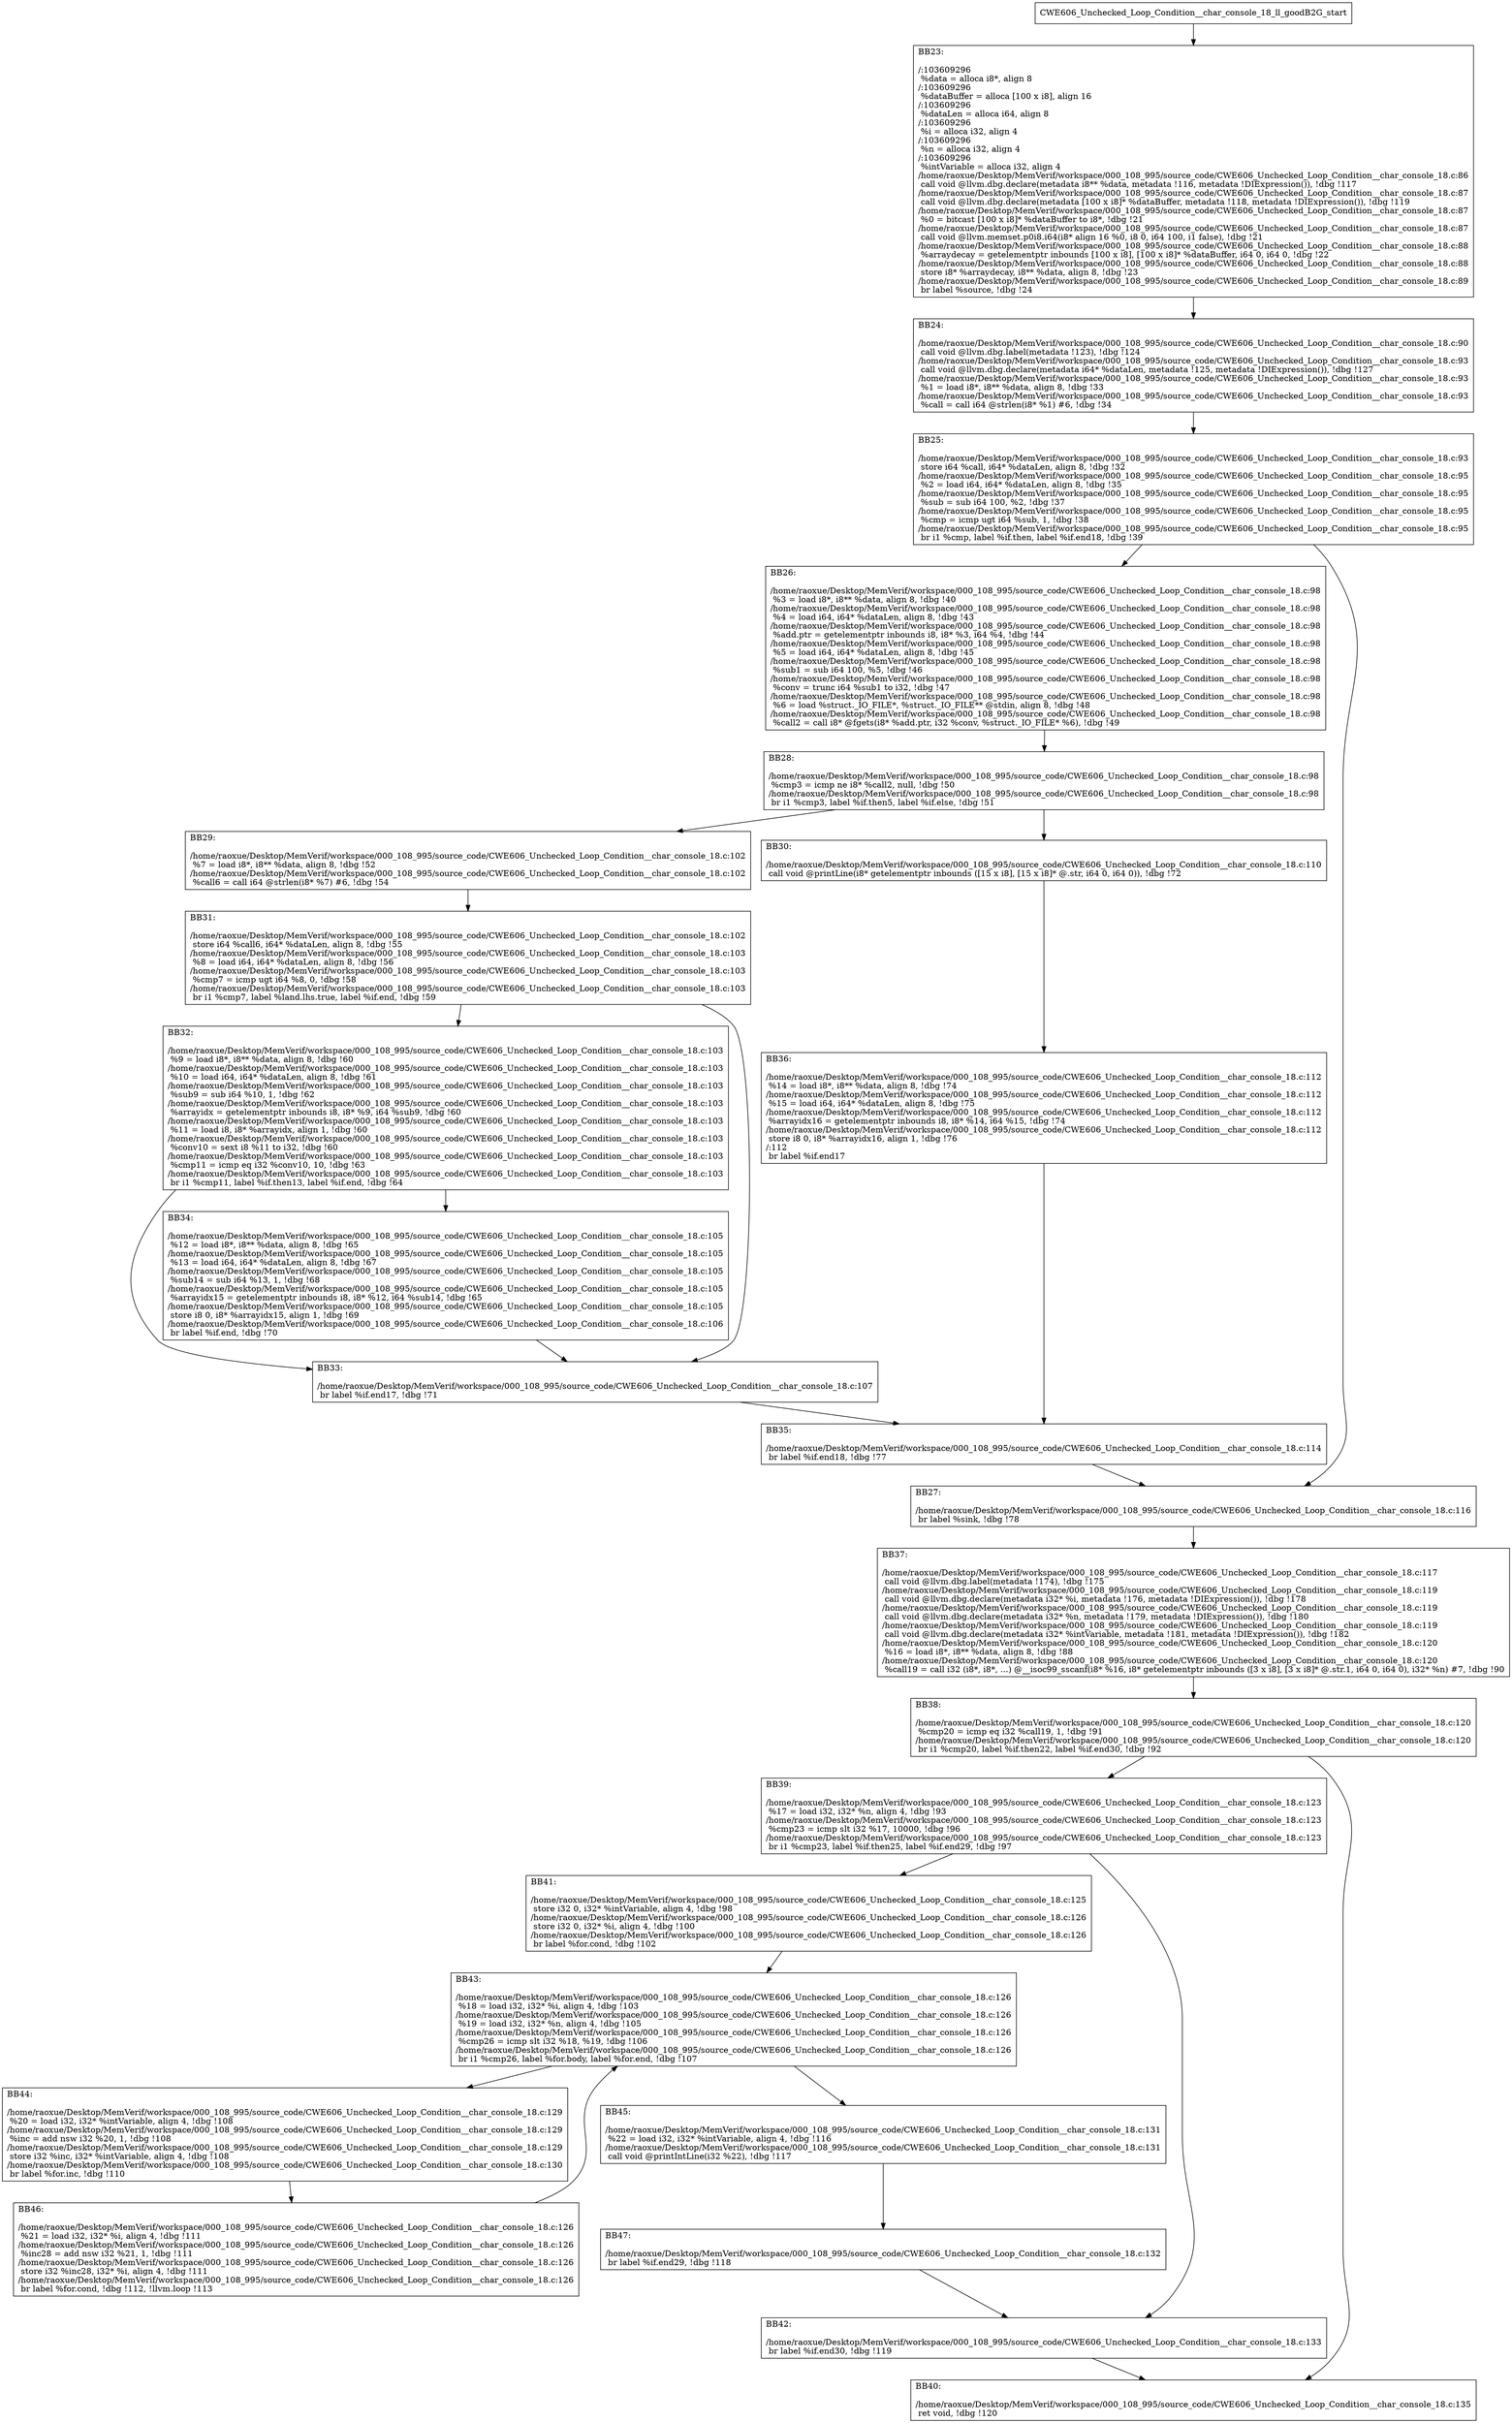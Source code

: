 digraph "CFG for'CWE606_Unchecked_Loop_Condition__char_console_18_ll_goodB2G' function" {
	BBCWE606_Unchecked_Loop_Condition__char_console_18_ll_goodB2G_start[shape=record,label="{CWE606_Unchecked_Loop_Condition__char_console_18_ll_goodB2G_start}"];
	BBCWE606_Unchecked_Loop_Condition__char_console_18_ll_goodB2G_start-> CWE606_Unchecked_Loop_Condition__char_console_18_ll_goodB2GBB23;
	CWE606_Unchecked_Loop_Condition__char_console_18_ll_goodB2GBB23 [shape=record, label="{BB23:\l\l/:103609296\l
  %data = alloca i8*, align 8\l
/:103609296\l
  %dataBuffer = alloca [100 x i8], align 16\l
/:103609296\l
  %dataLen = alloca i64, align 8\l
/:103609296\l
  %i = alloca i32, align 4\l
/:103609296\l
  %n = alloca i32, align 4\l
/:103609296\l
  %intVariable = alloca i32, align 4\l
/home/raoxue/Desktop/MemVerif/workspace/000_108_995/source_code/CWE606_Unchecked_Loop_Condition__char_console_18.c:86\l
  call void @llvm.dbg.declare(metadata i8** %data, metadata !116, metadata !DIExpression()), !dbg !117\l
/home/raoxue/Desktop/MemVerif/workspace/000_108_995/source_code/CWE606_Unchecked_Loop_Condition__char_console_18.c:87\l
  call void @llvm.dbg.declare(metadata [100 x i8]* %dataBuffer, metadata !118, metadata !DIExpression()), !dbg !119\l
/home/raoxue/Desktop/MemVerif/workspace/000_108_995/source_code/CWE606_Unchecked_Loop_Condition__char_console_18.c:87\l
  %0 = bitcast [100 x i8]* %dataBuffer to i8*, !dbg !21\l
/home/raoxue/Desktop/MemVerif/workspace/000_108_995/source_code/CWE606_Unchecked_Loop_Condition__char_console_18.c:87\l
  call void @llvm.memset.p0i8.i64(i8* align 16 %0, i8 0, i64 100, i1 false), !dbg !21\l
/home/raoxue/Desktop/MemVerif/workspace/000_108_995/source_code/CWE606_Unchecked_Loop_Condition__char_console_18.c:88\l
  %arraydecay = getelementptr inbounds [100 x i8], [100 x i8]* %dataBuffer, i64 0, i64 0, !dbg !22\l
/home/raoxue/Desktop/MemVerif/workspace/000_108_995/source_code/CWE606_Unchecked_Loop_Condition__char_console_18.c:88\l
  store i8* %arraydecay, i8** %data, align 8, !dbg !23\l
/home/raoxue/Desktop/MemVerif/workspace/000_108_995/source_code/CWE606_Unchecked_Loop_Condition__char_console_18.c:89\l
  br label %source, !dbg !24\l
}"];
	CWE606_Unchecked_Loop_Condition__char_console_18_ll_goodB2GBB23-> CWE606_Unchecked_Loop_Condition__char_console_18_ll_goodB2GBB24;
	CWE606_Unchecked_Loop_Condition__char_console_18_ll_goodB2GBB24 [shape=record, label="{BB24:\l\l/home/raoxue/Desktop/MemVerif/workspace/000_108_995/source_code/CWE606_Unchecked_Loop_Condition__char_console_18.c:90\l
  call void @llvm.dbg.label(metadata !123), !dbg !124\l
/home/raoxue/Desktop/MemVerif/workspace/000_108_995/source_code/CWE606_Unchecked_Loop_Condition__char_console_18.c:93\l
  call void @llvm.dbg.declare(metadata i64* %dataLen, metadata !125, metadata !DIExpression()), !dbg !127\l
/home/raoxue/Desktop/MemVerif/workspace/000_108_995/source_code/CWE606_Unchecked_Loop_Condition__char_console_18.c:93\l
  %1 = load i8*, i8** %data, align 8, !dbg !33\l
/home/raoxue/Desktop/MemVerif/workspace/000_108_995/source_code/CWE606_Unchecked_Loop_Condition__char_console_18.c:93\l
  %call = call i64 @strlen(i8* %1) #6, !dbg !34\l
}"];
	CWE606_Unchecked_Loop_Condition__char_console_18_ll_goodB2GBB24-> CWE606_Unchecked_Loop_Condition__char_console_18_ll_goodB2GBB25;
	CWE606_Unchecked_Loop_Condition__char_console_18_ll_goodB2GBB25 [shape=record, label="{BB25:\l\l/home/raoxue/Desktop/MemVerif/workspace/000_108_995/source_code/CWE606_Unchecked_Loop_Condition__char_console_18.c:93\l
  store i64 %call, i64* %dataLen, align 8, !dbg !32\l
/home/raoxue/Desktop/MemVerif/workspace/000_108_995/source_code/CWE606_Unchecked_Loop_Condition__char_console_18.c:95\l
  %2 = load i64, i64* %dataLen, align 8, !dbg !35\l
/home/raoxue/Desktop/MemVerif/workspace/000_108_995/source_code/CWE606_Unchecked_Loop_Condition__char_console_18.c:95\l
  %sub = sub i64 100, %2, !dbg !37\l
/home/raoxue/Desktop/MemVerif/workspace/000_108_995/source_code/CWE606_Unchecked_Loop_Condition__char_console_18.c:95\l
  %cmp = icmp ugt i64 %sub, 1, !dbg !38\l
/home/raoxue/Desktop/MemVerif/workspace/000_108_995/source_code/CWE606_Unchecked_Loop_Condition__char_console_18.c:95\l
  br i1 %cmp, label %if.then, label %if.end18, !dbg !39\l
}"];
	CWE606_Unchecked_Loop_Condition__char_console_18_ll_goodB2GBB25-> CWE606_Unchecked_Loop_Condition__char_console_18_ll_goodB2GBB26;
	CWE606_Unchecked_Loop_Condition__char_console_18_ll_goodB2GBB25-> CWE606_Unchecked_Loop_Condition__char_console_18_ll_goodB2GBB27;
	CWE606_Unchecked_Loop_Condition__char_console_18_ll_goodB2GBB26 [shape=record, label="{BB26:\l\l/home/raoxue/Desktop/MemVerif/workspace/000_108_995/source_code/CWE606_Unchecked_Loop_Condition__char_console_18.c:98\l
  %3 = load i8*, i8** %data, align 8, !dbg !40\l
/home/raoxue/Desktop/MemVerif/workspace/000_108_995/source_code/CWE606_Unchecked_Loop_Condition__char_console_18.c:98\l
  %4 = load i64, i64* %dataLen, align 8, !dbg !43\l
/home/raoxue/Desktop/MemVerif/workspace/000_108_995/source_code/CWE606_Unchecked_Loop_Condition__char_console_18.c:98\l
  %add.ptr = getelementptr inbounds i8, i8* %3, i64 %4, !dbg !44\l
/home/raoxue/Desktop/MemVerif/workspace/000_108_995/source_code/CWE606_Unchecked_Loop_Condition__char_console_18.c:98\l
  %5 = load i64, i64* %dataLen, align 8, !dbg !45\l
/home/raoxue/Desktop/MemVerif/workspace/000_108_995/source_code/CWE606_Unchecked_Loop_Condition__char_console_18.c:98\l
  %sub1 = sub i64 100, %5, !dbg !46\l
/home/raoxue/Desktop/MemVerif/workspace/000_108_995/source_code/CWE606_Unchecked_Loop_Condition__char_console_18.c:98\l
  %conv = trunc i64 %sub1 to i32, !dbg !47\l
/home/raoxue/Desktop/MemVerif/workspace/000_108_995/source_code/CWE606_Unchecked_Loop_Condition__char_console_18.c:98\l
  %6 = load %struct._IO_FILE*, %struct._IO_FILE** @stdin, align 8, !dbg !48\l
/home/raoxue/Desktop/MemVerif/workspace/000_108_995/source_code/CWE606_Unchecked_Loop_Condition__char_console_18.c:98\l
  %call2 = call i8* @fgets(i8* %add.ptr, i32 %conv, %struct._IO_FILE* %6), !dbg !49\l
}"];
	CWE606_Unchecked_Loop_Condition__char_console_18_ll_goodB2GBB26-> CWE606_Unchecked_Loop_Condition__char_console_18_ll_goodB2GBB28;
	CWE606_Unchecked_Loop_Condition__char_console_18_ll_goodB2GBB28 [shape=record, label="{BB28:\l\l/home/raoxue/Desktop/MemVerif/workspace/000_108_995/source_code/CWE606_Unchecked_Loop_Condition__char_console_18.c:98\l
  %cmp3 = icmp ne i8* %call2, null, !dbg !50\l
/home/raoxue/Desktop/MemVerif/workspace/000_108_995/source_code/CWE606_Unchecked_Loop_Condition__char_console_18.c:98\l
  br i1 %cmp3, label %if.then5, label %if.else, !dbg !51\l
}"];
	CWE606_Unchecked_Loop_Condition__char_console_18_ll_goodB2GBB28-> CWE606_Unchecked_Loop_Condition__char_console_18_ll_goodB2GBB29;
	CWE606_Unchecked_Loop_Condition__char_console_18_ll_goodB2GBB28-> CWE606_Unchecked_Loop_Condition__char_console_18_ll_goodB2GBB30;
	CWE606_Unchecked_Loop_Condition__char_console_18_ll_goodB2GBB29 [shape=record, label="{BB29:\l\l/home/raoxue/Desktop/MemVerif/workspace/000_108_995/source_code/CWE606_Unchecked_Loop_Condition__char_console_18.c:102\l
  %7 = load i8*, i8** %data, align 8, !dbg !52\l
/home/raoxue/Desktop/MemVerif/workspace/000_108_995/source_code/CWE606_Unchecked_Loop_Condition__char_console_18.c:102\l
  %call6 = call i64 @strlen(i8* %7) #6, !dbg !54\l
}"];
	CWE606_Unchecked_Loop_Condition__char_console_18_ll_goodB2GBB29-> CWE606_Unchecked_Loop_Condition__char_console_18_ll_goodB2GBB31;
	CWE606_Unchecked_Loop_Condition__char_console_18_ll_goodB2GBB31 [shape=record, label="{BB31:\l\l/home/raoxue/Desktop/MemVerif/workspace/000_108_995/source_code/CWE606_Unchecked_Loop_Condition__char_console_18.c:102\l
  store i64 %call6, i64* %dataLen, align 8, !dbg !55\l
/home/raoxue/Desktop/MemVerif/workspace/000_108_995/source_code/CWE606_Unchecked_Loop_Condition__char_console_18.c:103\l
  %8 = load i64, i64* %dataLen, align 8, !dbg !56\l
/home/raoxue/Desktop/MemVerif/workspace/000_108_995/source_code/CWE606_Unchecked_Loop_Condition__char_console_18.c:103\l
  %cmp7 = icmp ugt i64 %8, 0, !dbg !58\l
/home/raoxue/Desktop/MemVerif/workspace/000_108_995/source_code/CWE606_Unchecked_Loop_Condition__char_console_18.c:103\l
  br i1 %cmp7, label %land.lhs.true, label %if.end, !dbg !59\l
}"];
	CWE606_Unchecked_Loop_Condition__char_console_18_ll_goodB2GBB31-> CWE606_Unchecked_Loop_Condition__char_console_18_ll_goodB2GBB32;
	CWE606_Unchecked_Loop_Condition__char_console_18_ll_goodB2GBB31-> CWE606_Unchecked_Loop_Condition__char_console_18_ll_goodB2GBB33;
	CWE606_Unchecked_Loop_Condition__char_console_18_ll_goodB2GBB32 [shape=record, label="{BB32:\l\l/home/raoxue/Desktop/MemVerif/workspace/000_108_995/source_code/CWE606_Unchecked_Loop_Condition__char_console_18.c:103\l
  %9 = load i8*, i8** %data, align 8, !dbg !60\l
/home/raoxue/Desktop/MemVerif/workspace/000_108_995/source_code/CWE606_Unchecked_Loop_Condition__char_console_18.c:103\l
  %10 = load i64, i64* %dataLen, align 8, !dbg !61\l
/home/raoxue/Desktop/MemVerif/workspace/000_108_995/source_code/CWE606_Unchecked_Loop_Condition__char_console_18.c:103\l
  %sub9 = sub i64 %10, 1, !dbg !62\l
/home/raoxue/Desktop/MemVerif/workspace/000_108_995/source_code/CWE606_Unchecked_Loop_Condition__char_console_18.c:103\l
  %arrayidx = getelementptr inbounds i8, i8* %9, i64 %sub9, !dbg !60\l
/home/raoxue/Desktop/MemVerif/workspace/000_108_995/source_code/CWE606_Unchecked_Loop_Condition__char_console_18.c:103\l
  %11 = load i8, i8* %arrayidx, align 1, !dbg !60\l
/home/raoxue/Desktop/MemVerif/workspace/000_108_995/source_code/CWE606_Unchecked_Loop_Condition__char_console_18.c:103\l
  %conv10 = sext i8 %11 to i32, !dbg !60\l
/home/raoxue/Desktop/MemVerif/workspace/000_108_995/source_code/CWE606_Unchecked_Loop_Condition__char_console_18.c:103\l
  %cmp11 = icmp eq i32 %conv10, 10, !dbg !63\l
/home/raoxue/Desktop/MemVerif/workspace/000_108_995/source_code/CWE606_Unchecked_Loop_Condition__char_console_18.c:103\l
  br i1 %cmp11, label %if.then13, label %if.end, !dbg !64\l
}"];
	CWE606_Unchecked_Loop_Condition__char_console_18_ll_goodB2GBB32-> CWE606_Unchecked_Loop_Condition__char_console_18_ll_goodB2GBB34;
	CWE606_Unchecked_Loop_Condition__char_console_18_ll_goodB2GBB32-> CWE606_Unchecked_Loop_Condition__char_console_18_ll_goodB2GBB33;
	CWE606_Unchecked_Loop_Condition__char_console_18_ll_goodB2GBB34 [shape=record, label="{BB34:\l\l/home/raoxue/Desktop/MemVerif/workspace/000_108_995/source_code/CWE606_Unchecked_Loop_Condition__char_console_18.c:105\l
  %12 = load i8*, i8** %data, align 8, !dbg !65\l
/home/raoxue/Desktop/MemVerif/workspace/000_108_995/source_code/CWE606_Unchecked_Loop_Condition__char_console_18.c:105\l
  %13 = load i64, i64* %dataLen, align 8, !dbg !67\l
/home/raoxue/Desktop/MemVerif/workspace/000_108_995/source_code/CWE606_Unchecked_Loop_Condition__char_console_18.c:105\l
  %sub14 = sub i64 %13, 1, !dbg !68\l
/home/raoxue/Desktop/MemVerif/workspace/000_108_995/source_code/CWE606_Unchecked_Loop_Condition__char_console_18.c:105\l
  %arrayidx15 = getelementptr inbounds i8, i8* %12, i64 %sub14, !dbg !65\l
/home/raoxue/Desktop/MemVerif/workspace/000_108_995/source_code/CWE606_Unchecked_Loop_Condition__char_console_18.c:105\l
  store i8 0, i8* %arrayidx15, align 1, !dbg !69\l
/home/raoxue/Desktop/MemVerif/workspace/000_108_995/source_code/CWE606_Unchecked_Loop_Condition__char_console_18.c:106\l
  br label %if.end, !dbg !70\l
}"];
	CWE606_Unchecked_Loop_Condition__char_console_18_ll_goodB2GBB34-> CWE606_Unchecked_Loop_Condition__char_console_18_ll_goodB2GBB33;
	CWE606_Unchecked_Loop_Condition__char_console_18_ll_goodB2GBB33 [shape=record, label="{BB33:\l\l/home/raoxue/Desktop/MemVerif/workspace/000_108_995/source_code/CWE606_Unchecked_Loop_Condition__char_console_18.c:107\l
  br label %if.end17, !dbg !71\l
}"];
	CWE606_Unchecked_Loop_Condition__char_console_18_ll_goodB2GBB33-> CWE606_Unchecked_Loop_Condition__char_console_18_ll_goodB2GBB35;
	CWE606_Unchecked_Loop_Condition__char_console_18_ll_goodB2GBB30 [shape=record, label="{BB30:\l\l/home/raoxue/Desktop/MemVerif/workspace/000_108_995/source_code/CWE606_Unchecked_Loop_Condition__char_console_18.c:110\l
  call void @printLine(i8* getelementptr inbounds ([15 x i8], [15 x i8]* @.str, i64 0, i64 0)), !dbg !72\l
}"];
	CWE606_Unchecked_Loop_Condition__char_console_18_ll_goodB2GBB30-> CWE606_Unchecked_Loop_Condition__char_console_18_ll_goodB2GBB36;
	CWE606_Unchecked_Loop_Condition__char_console_18_ll_goodB2GBB36 [shape=record, label="{BB36:\l\l/home/raoxue/Desktop/MemVerif/workspace/000_108_995/source_code/CWE606_Unchecked_Loop_Condition__char_console_18.c:112\l
  %14 = load i8*, i8** %data, align 8, !dbg !74\l
/home/raoxue/Desktop/MemVerif/workspace/000_108_995/source_code/CWE606_Unchecked_Loop_Condition__char_console_18.c:112\l
  %15 = load i64, i64* %dataLen, align 8, !dbg !75\l
/home/raoxue/Desktop/MemVerif/workspace/000_108_995/source_code/CWE606_Unchecked_Loop_Condition__char_console_18.c:112\l
  %arrayidx16 = getelementptr inbounds i8, i8* %14, i64 %15, !dbg !74\l
/home/raoxue/Desktop/MemVerif/workspace/000_108_995/source_code/CWE606_Unchecked_Loop_Condition__char_console_18.c:112\l
  store i8 0, i8* %arrayidx16, align 1, !dbg !76\l
/:112\l
  br label %if.end17\l
}"];
	CWE606_Unchecked_Loop_Condition__char_console_18_ll_goodB2GBB36-> CWE606_Unchecked_Loop_Condition__char_console_18_ll_goodB2GBB35;
	CWE606_Unchecked_Loop_Condition__char_console_18_ll_goodB2GBB35 [shape=record, label="{BB35:\l\l/home/raoxue/Desktop/MemVerif/workspace/000_108_995/source_code/CWE606_Unchecked_Loop_Condition__char_console_18.c:114\l
  br label %if.end18, !dbg !77\l
}"];
	CWE606_Unchecked_Loop_Condition__char_console_18_ll_goodB2GBB35-> CWE606_Unchecked_Loop_Condition__char_console_18_ll_goodB2GBB27;
	CWE606_Unchecked_Loop_Condition__char_console_18_ll_goodB2GBB27 [shape=record, label="{BB27:\l\l/home/raoxue/Desktop/MemVerif/workspace/000_108_995/source_code/CWE606_Unchecked_Loop_Condition__char_console_18.c:116\l
  br label %sink, !dbg !78\l
}"];
	CWE606_Unchecked_Loop_Condition__char_console_18_ll_goodB2GBB27-> CWE606_Unchecked_Loop_Condition__char_console_18_ll_goodB2GBB37;
	CWE606_Unchecked_Loop_Condition__char_console_18_ll_goodB2GBB37 [shape=record, label="{BB37:\l\l/home/raoxue/Desktop/MemVerif/workspace/000_108_995/source_code/CWE606_Unchecked_Loop_Condition__char_console_18.c:117\l
  call void @llvm.dbg.label(metadata !174), !dbg !175\l
/home/raoxue/Desktop/MemVerif/workspace/000_108_995/source_code/CWE606_Unchecked_Loop_Condition__char_console_18.c:119\l
  call void @llvm.dbg.declare(metadata i32* %i, metadata !176, metadata !DIExpression()), !dbg !178\l
/home/raoxue/Desktop/MemVerif/workspace/000_108_995/source_code/CWE606_Unchecked_Loop_Condition__char_console_18.c:119\l
  call void @llvm.dbg.declare(metadata i32* %n, metadata !179, metadata !DIExpression()), !dbg !180\l
/home/raoxue/Desktop/MemVerif/workspace/000_108_995/source_code/CWE606_Unchecked_Loop_Condition__char_console_18.c:119\l
  call void @llvm.dbg.declare(metadata i32* %intVariable, metadata !181, metadata !DIExpression()), !dbg !182\l
/home/raoxue/Desktop/MemVerif/workspace/000_108_995/source_code/CWE606_Unchecked_Loop_Condition__char_console_18.c:120\l
  %16 = load i8*, i8** %data, align 8, !dbg !88\l
/home/raoxue/Desktop/MemVerif/workspace/000_108_995/source_code/CWE606_Unchecked_Loop_Condition__char_console_18.c:120\l
  %call19 = call i32 (i8*, i8*, ...) @__isoc99_sscanf(i8* %16, i8* getelementptr inbounds ([3 x i8], [3 x i8]* @.str.1, i64 0, i64 0), i32* %n) #7, !dbg !90\l
}"];
	CWE606_Unchecked_Loop_Condition__char_console_18_ll_goodB2GBB37-> CWE606_Unchecked_Loop_Condition__char_console_18_ll_goodB2GBB38;
	CWE606_Unchecked_Loop_Condition__char_console_18_ll_goodB2GBB38 [shape=record, label="{BB38:\l\l/home/raoxue/Desktop/MemVerif/workspace/000_108_995/source_code/CWE606_Unchecked_Loop_Condition__char_console_18.c:120\l
  %cmp20 = icmp eq i32 %call19, 1, !dbg !91\l
/home/raoxue/Desktop/MemVerif/workspace/000_108_995/source_code/CWE606_Unchecked_Loop_Condition__char_console_18.c:120\l
  br i1 %cmp20, label %if.then22, label %if.end30, !dbg !92\l
}"];
	CWE606_Unchecked_Loop_Condition__char_console_18_ll_goodB2GBB38-> CWE606_Unchecked_Loop_Condition__char_console_18_ll_goodB2GBB39;
	CWE606_Unchecked_Loop_Condition__char_console_18_ll_goodB2GBB38-> CWE606_Unchecked_Loop_Condition__char_console_18_ll_goodB2GBB40;
	CWE606_Unchecked_Loop_Condition__char_console_18_ll_goodB2GBB39 [shape=record, label="{BB39:\l\l/home/raoxue/Desktop/MemVerif/workspace/000_108_995/source_code/CWE606_Unchecked_Loop_Condition__char_console_18.c:123\l
  %17 = load i32, i32* %n, align 4, !dbg !93\l
/home/raoxue/Desktop/MemVerif/workspace/000_108_995/source_code/CWE606_Unchecked_Loop_Condition__char_console_18.c:123\l
  %cmp23 = icmp slt i32 %17, 10000, !dbg !96\l
/home/raoxue/Desktop/MemVerif/workspace/000_108_995/source_code/CWE606_Unchecked_Loop_Condition__char_console_18.c:123\l
  br i1 %cmp23, label %if.then25, label %if.end29, !dbg !97\l
}"];
	CWE606_Unchecked_Loop_Condition__char_console_18_ll_goodB2GBB39-> CWE606_Unchecked_Loop_Condition__char_console_18_ll_goodB2GBB41;
	CWE606_Unchecked_Loop_Condition__char_console_18_ll_goodB2GBB39-> CWE606_Unchecked_Loop_Condition__char_console_18_ll_goodB2GBB42;
	CWE606_Unchecked_Loop_Condition__char_console_18_ll_goodB2GBB41 [shape=record, label="{BB41:\l\l/home/raoxue/Desktop/MemVerif/workspace/000_108_995/source_code/CWE606_Unchecked_Loop_Condition__char_console_18.c:125\l
  store i32 0, i32* %intVariable, align 4, !dbg !98\l
/home/raoxue/Desktop/MemVerif/workspace/000_108_995/source_code/CWE606_Unchecked_Loop_Condition__char_console_18.c:126\l
  store i32 0, i32* %i, align 4, !dbg !100\l
/home/raoxue/Desktop/MemVerif/workspace/000_108_995/source_code/CWE606_Unchecked_Loop_Condition__char_console_18.c:126\l
  br label %for.cond, !dbg !102\l
}"];
	CWE606_Unchecked_Loop_Condition__char_console_18_ll_goodB2GBB41-> CWE606_Unchecked_Loop_Condition__char_console_18_ll_goodB2GBB43;
	CWE606_Unchecked_Loop_Condition__char_console_18_ll_goodB2GBB43 [shape=record, label="{BB43:\l\l/home/raoxue/Desktop/MemVerif/workspace/000_108_995/source_code/CWE606_Unchecked_Loop_Condition__char_console_18.c:126\l
  %18 = load i32, i32* %i, align 4, !dbg !103\l
/home/raoxue/Desktop/MemVerif/workspace/000_108_995/source_code/CWE606_Unchecked_Loop_Condition__char_console_18.c:126\l
  %19 = load i32, i32* %n, align 4, !dbg !105\l
/home/raoxue/Desktop/MemVerif/workspace/000_108_995/source_code/CWE606_Unchecked_Loop_Condition__char_console_18.c:126\l
  %cmp26 = icmp slt i32 %18, %19, !dbg !106\l
/home/raoxue/Desktop/MemVerif/workspace/000_108_995/source_code/CWE606_Unchecked_Loop_Condition__char_console_18.c:126\l
  br i1 %cmp26, label %for.body, label %for.end, !dbg !107\l
}"];
	CWE606_Unchecked_Loop_Condition__char_console_18_ll_goodB2GBB43-> CWE606_Unchecked_Loop_Condition__char_console_18_ll_goodB2GBB44;
	CWE606_Unchecked_Loop_Condition__char_console_18_ll_goodB2GBB43-> CWE606_Unchecked_Loop_Condition__char_console_18_ll_goodB2GBB45;
	CWE606_Unchecked_Loop_Condition__char_console_18_ll_goodB2GBB44 [shape=record, label="{BB44:\l\l/home/raoxue/Desktop/MemVerif/workspace/000_108_995/source_code/CWE606_Unchecked_Loop_Condition__char_console_18.c:129\l
  %20 = load i32, i32* %intVariable, align 4, !dbg !108\l
/home/raoxue/Desktop/MemVerif/workspace/000_108_995/source_code/CWE606_Unchecked_Loop_Condition__char_console_18.c:129\l
  %inc = add nsw i32 %20, 1, !dbg !108\l
/home/raoxue/Desktop/MemVerif/workspace/000_108_995/source_code/CWE606_Unchecked_Loop_Condition__char_console_18.c:129\l
  store i32 %inc, i32* %intVariable, align 4, !dbg !108\l
/home/raoxue/Desktop/MemVerif/workspace/000_108_995/source_code/CWE606_Unchecked_Loop_Condition__char_console_18.c:130\l
  br label %for.inc, !dbg !110\l
}"];
	CWE606_Unchecked_Loop_Condition__char_console_18_ll_goodB2GBB44-> CWE606_Unchecked_Loop_Condition__char_console_18_ll_goodB2GBB46;
	CWE606_Unchecked_Loop_Condition__char_console_18_ll_goodB2GBB46 [shape=record, label="{BB46:\l\l/home/raoxue/Desktop/MemVerif/workspace/000_108_995/source_code/CWE606_Unchecked_Loop_Condition__char_console_18.c:126\l
  %21 = load i32, i32* %i, align 4, !dbg !111\l
/home/raoxue/Desktop/MemVerif/workspace/000_108_995/source_code/CWE606_Unchecked_Loop_Condition__char_console_18.c:126\l
  %inc28 = add nsw i32 %21, 1, !dbg !111\l
/home/raoxue/Desktop/MemVerif/workspace/000_108_995/source_code/CWE606_Unchecked_Loop_Condition__char_console_18.c:126\l
  store i32 %inc28, i32* %i, align 4, !dbg !111\l
/home/raoxue/Desktop/MemVerif/workspace/000_108_995/source_code/CWE606_Unchecked_Loop_Condition__char_console_18.c:126\l
  br label %for.cond, !dbg !112, !llvm.loop !113\l
}"];
	CWE606_Unchecked_Loop_Condition__char_console_18_ll_goodB2GBB46-> CWE606_Unchecked_Loop_Condition__char_console_18_ll_goodB2GBB43;
	CWE606_Unchecked_Loop_Condition__char_console_18_ll_goodB2GBB45 [shape=record, label="{BB45:\l\l/home/raoxue/Desktop/MemVerif/workspace/000_108_995/source_code/CWE606_Unchecked_Loop_Condition__char_console_18.c:131\l
  %22 = load i32, i32* %intVariable, align 4, !dbg !116\l
/home/raoxue/Desktop/MemVerif/workspace/000_108_995/source_code/CWE606_Unchecked_Loop_Condition__char_console_18.c:131\l
  call void @printIntLine(i32 %22), !dbg !117\l
}"];
	CWE606_Unchecked_Loop_Condition__char_console_18_ll_goodB2GBB45-> CWE606_Unchecked_Loop_Condition__char_console_18_ll_goodB2GBB47;
	CWE606_Unchecked_Loop_Condition__char_console_18_ll_goodB2GBB47 [shape=record, label="{BB47:\l\l/home/raoxue/Desktop/MemVerif/workspace/000_108_995/source_code/CWE606_Unchecked_Loop_Condition__char_console_18.c:132\l
  br label %if.end29, !dbg !118\l
}"];
	CWE606_Unchecked_Loop_Condition__char_console_18_ll_goodB2GBB47-> CWE606_Unchecked_Loop_Condition__char_console_18_ll_goodB2GBB42;
	CWE606_Unchecked_Loop_Condition__char_console_18_ll_goodB2GBB42 [shape=record, label="{BB42:\l\l/home/raoxue/Desktop/MemVerif/workspace/000_108_995/source_code/CWE606_Unchecked_Loop_Condition__char_console_18.c:133\l
  br label %if.end30, !dbg !119\l
}"];
	CWE606_Unchecked_Loop_Condition__char_console_18_ll_goodB2GBB42-> CWE606_Unchecked_Loop_Condition__char_console_18_ll_goodB2GBB40;
	CWE606_Unchecked_Loop_Condition__char_console_18_ll_goodB2GBB40 [shape=record, label="{BB40:\l\l/home/raoxue/Desktop/MemVerif/workspace/000_108_995/source_code/CWE606_Unchecked_Loop_Condition__char_console_18.c:135\l
  ret void, !dbg !120\l
}"];
}
